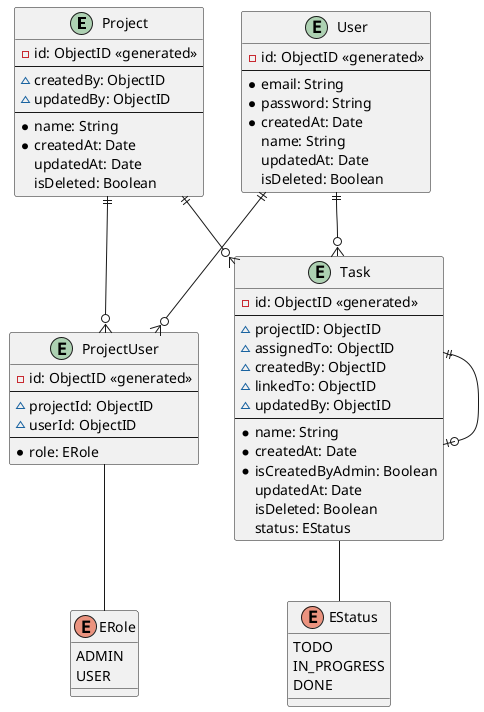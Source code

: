 @startuml SET2020
entity Project {
  -id: ObjectID <<generated>>
  --
  ~createdBy: ObjectID
  ~updatedBy: ObjectID
  --
  *name: String
  *createdAt: Date
  updatedAt: Date
  isDeleted: Boolean
}
entity ProjectUser {
  -id: ObjectID <<generated>>
  --
  ~projectId: ObjectID 
  ~userId: ObjectID 
  --
  *role: ERole
}
entity User {
  -id: ObjectID <<generated>>
  --
  *email: String
  *password: String
  *createdAt: Date
  name: String
  updatedAt: Date
  isDeleted: Boolean
}
entity Task {
  -id: ObjectID <<generated>>
  --
  ~projectID: ObjectID
  ~assignedTo: ObjectID
  ~createdBy: ObjectID
  ~linkedTo: ObjectID
  ~updatedBy: ObjectID
  --
  *name: String
  *createdAt: Date
  *isCreatedByAdmin: Boolean
  updatedAt: Date
  isDeleted: Boolean
  status: EStatus
}
enum ERole {
  ADMIN
  USER
}
enum EStatus {
    TODO
    IN_PROGRESS
    DONE
}

User ||--o{ Task
User ||--o{ ProjectUser
Project ||--o{ ProjectUser
Project ||--o{ Task
Task ||--o| Task
ProjectUser -- ERole
Task -- EStatus
@enduml